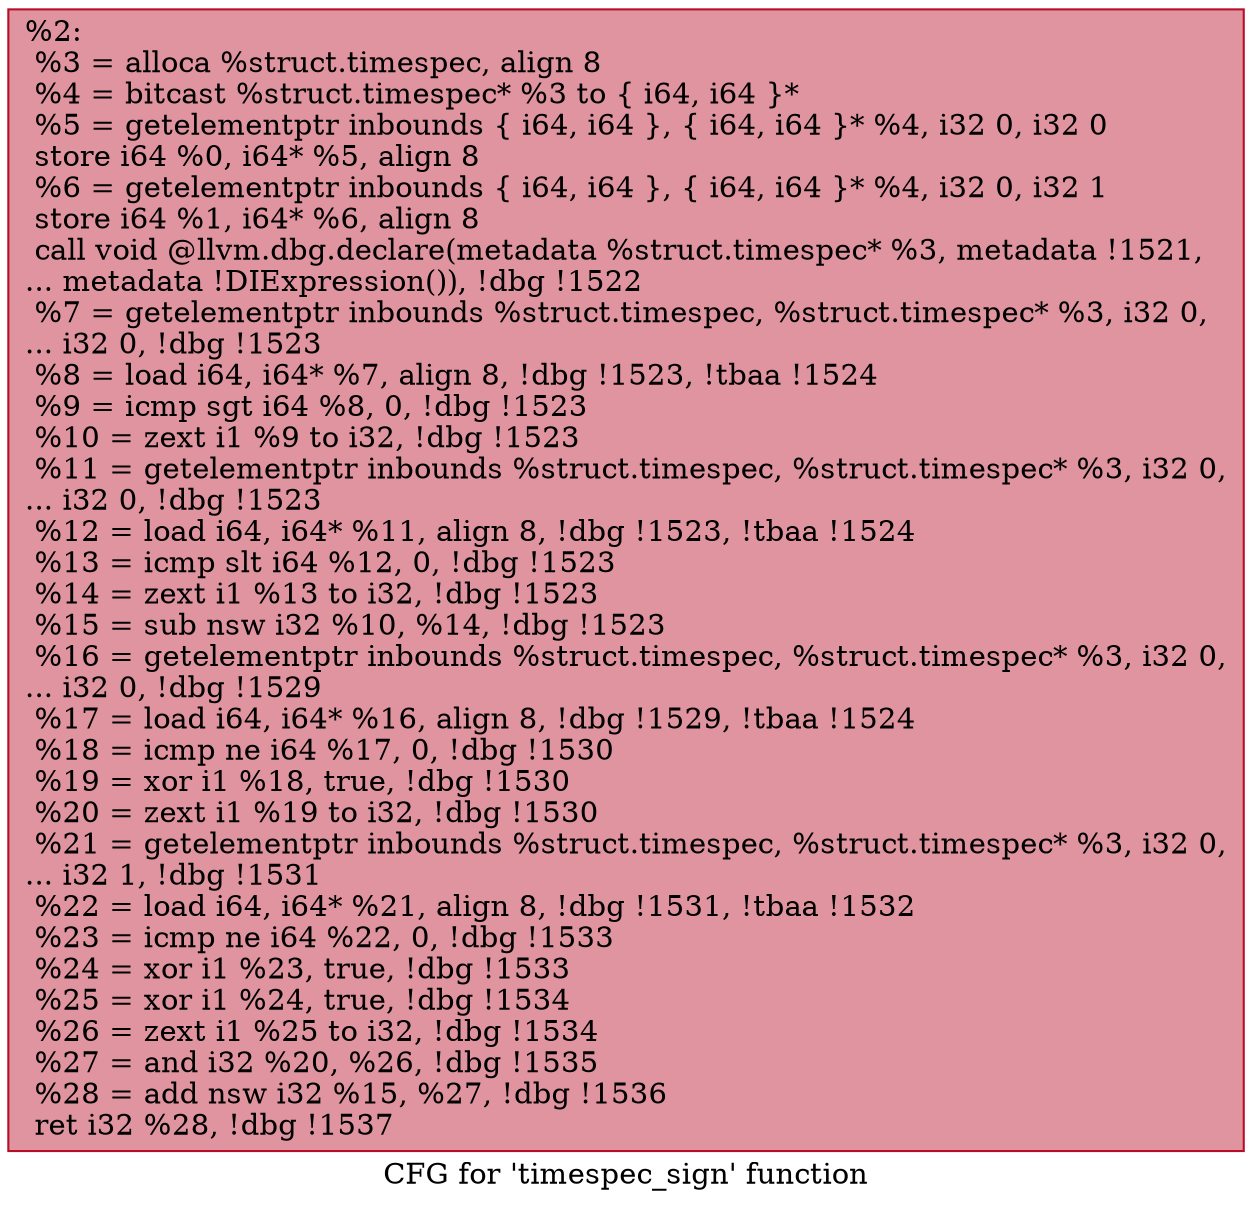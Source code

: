 digraph "CFG for 'timespec_sign' function" {
	label="CFG for 'timespec_sign' function";

	Node0x2808240 [shape=record,color="#b70d28ff", style=filled, fillcolor="#b70d2870",label="{%2:\l  %3 = alloca %struct.timespec, align 8\l  %4 = bitcast %struct.timespec* %3 to \{ i64, i64 \}*\l  %5 = getelementptr inbounds \{ i64, i64 \}, \{ i64, i64 \}* %4, i32 0, i32 0\l  store i64 %0, i64* %5, align 8\l  %6 = getelementptr inbounds \{ i64, i64 \}, \{ i64, i64 \}* %4, i32 0, i32 1\l  store i64 %1, i64* %6, align 8\l  call void @llvm.dbg.declare(metadata %struct.timespec* %3, metadata !1521,\l... metadata !DIExpression()), !dbg !1522\l  %7 = getelementptr inbounds %struct.timespec, %struct.timespec* %3, i32 0,\l... i32 0, !dbg !1523\l  %8 = load i64, i64* %7, align 8, !dbg !1523, !tbaa !1524\l  %9 = icmp sgt i64 %8, 0, !dbg !1523\l  %10 = zext i1 %9 to i32, !dbg !1523\l  %11 = getelementptr inbounds %struct.timespec, %struct.timespec* %3, i32 0,\l... i32 0, !dbg !1523\l  %12 = load i64, i64* %11, align 8, !dbg !1523, !tbaa !1524\l  %13 = icmp slt i64 %12, 0, !dbg !1523\l  %14 = zext i1 %13 to i32, !dbg !1523\l  %15 = sub nsw i32 %10, %14, !dbg !1523\l  %16 = getelementptr inbounds %struct.timespec, %struct.timespec* %3, i32 0,\l... i32 0, !dbg !1529\l  %17 = load i64, i64* %16, align 8, !dbg !1529, !tbaa !1524\l  %18 = icmp ne i64 %17, 0, !dbg !1530\l  %19 = xor i1 %18, true, !dbg !1530\l  %20 = zext i1 %19 to i32, !dbg !1530\l  %21 = getelementptr inbounds %struct.timespec, %struct.timespec* %3, i32 0,\l... i32 1, !dbg !1531\l  %22 = load i64, i64* %21, align 8, !dbg !1531, !tbaa !1532\l  %23 = icmp ne i64 %22, 0, !dbg !1533\l  %24 = xor i1 %23, true, !dbg !1533\l  %25 = xor i1 %24, true, !dbg !1534\l  %26 = zext i1 %25 to i32, !dbg !1534\l  %27 = and i32 %20, %26, !dbg !1535\l  %28 = add nsw i32 %15, %27, !dbg !1536\l  ret i32 %28, !dbg !1537\l}"];
}
